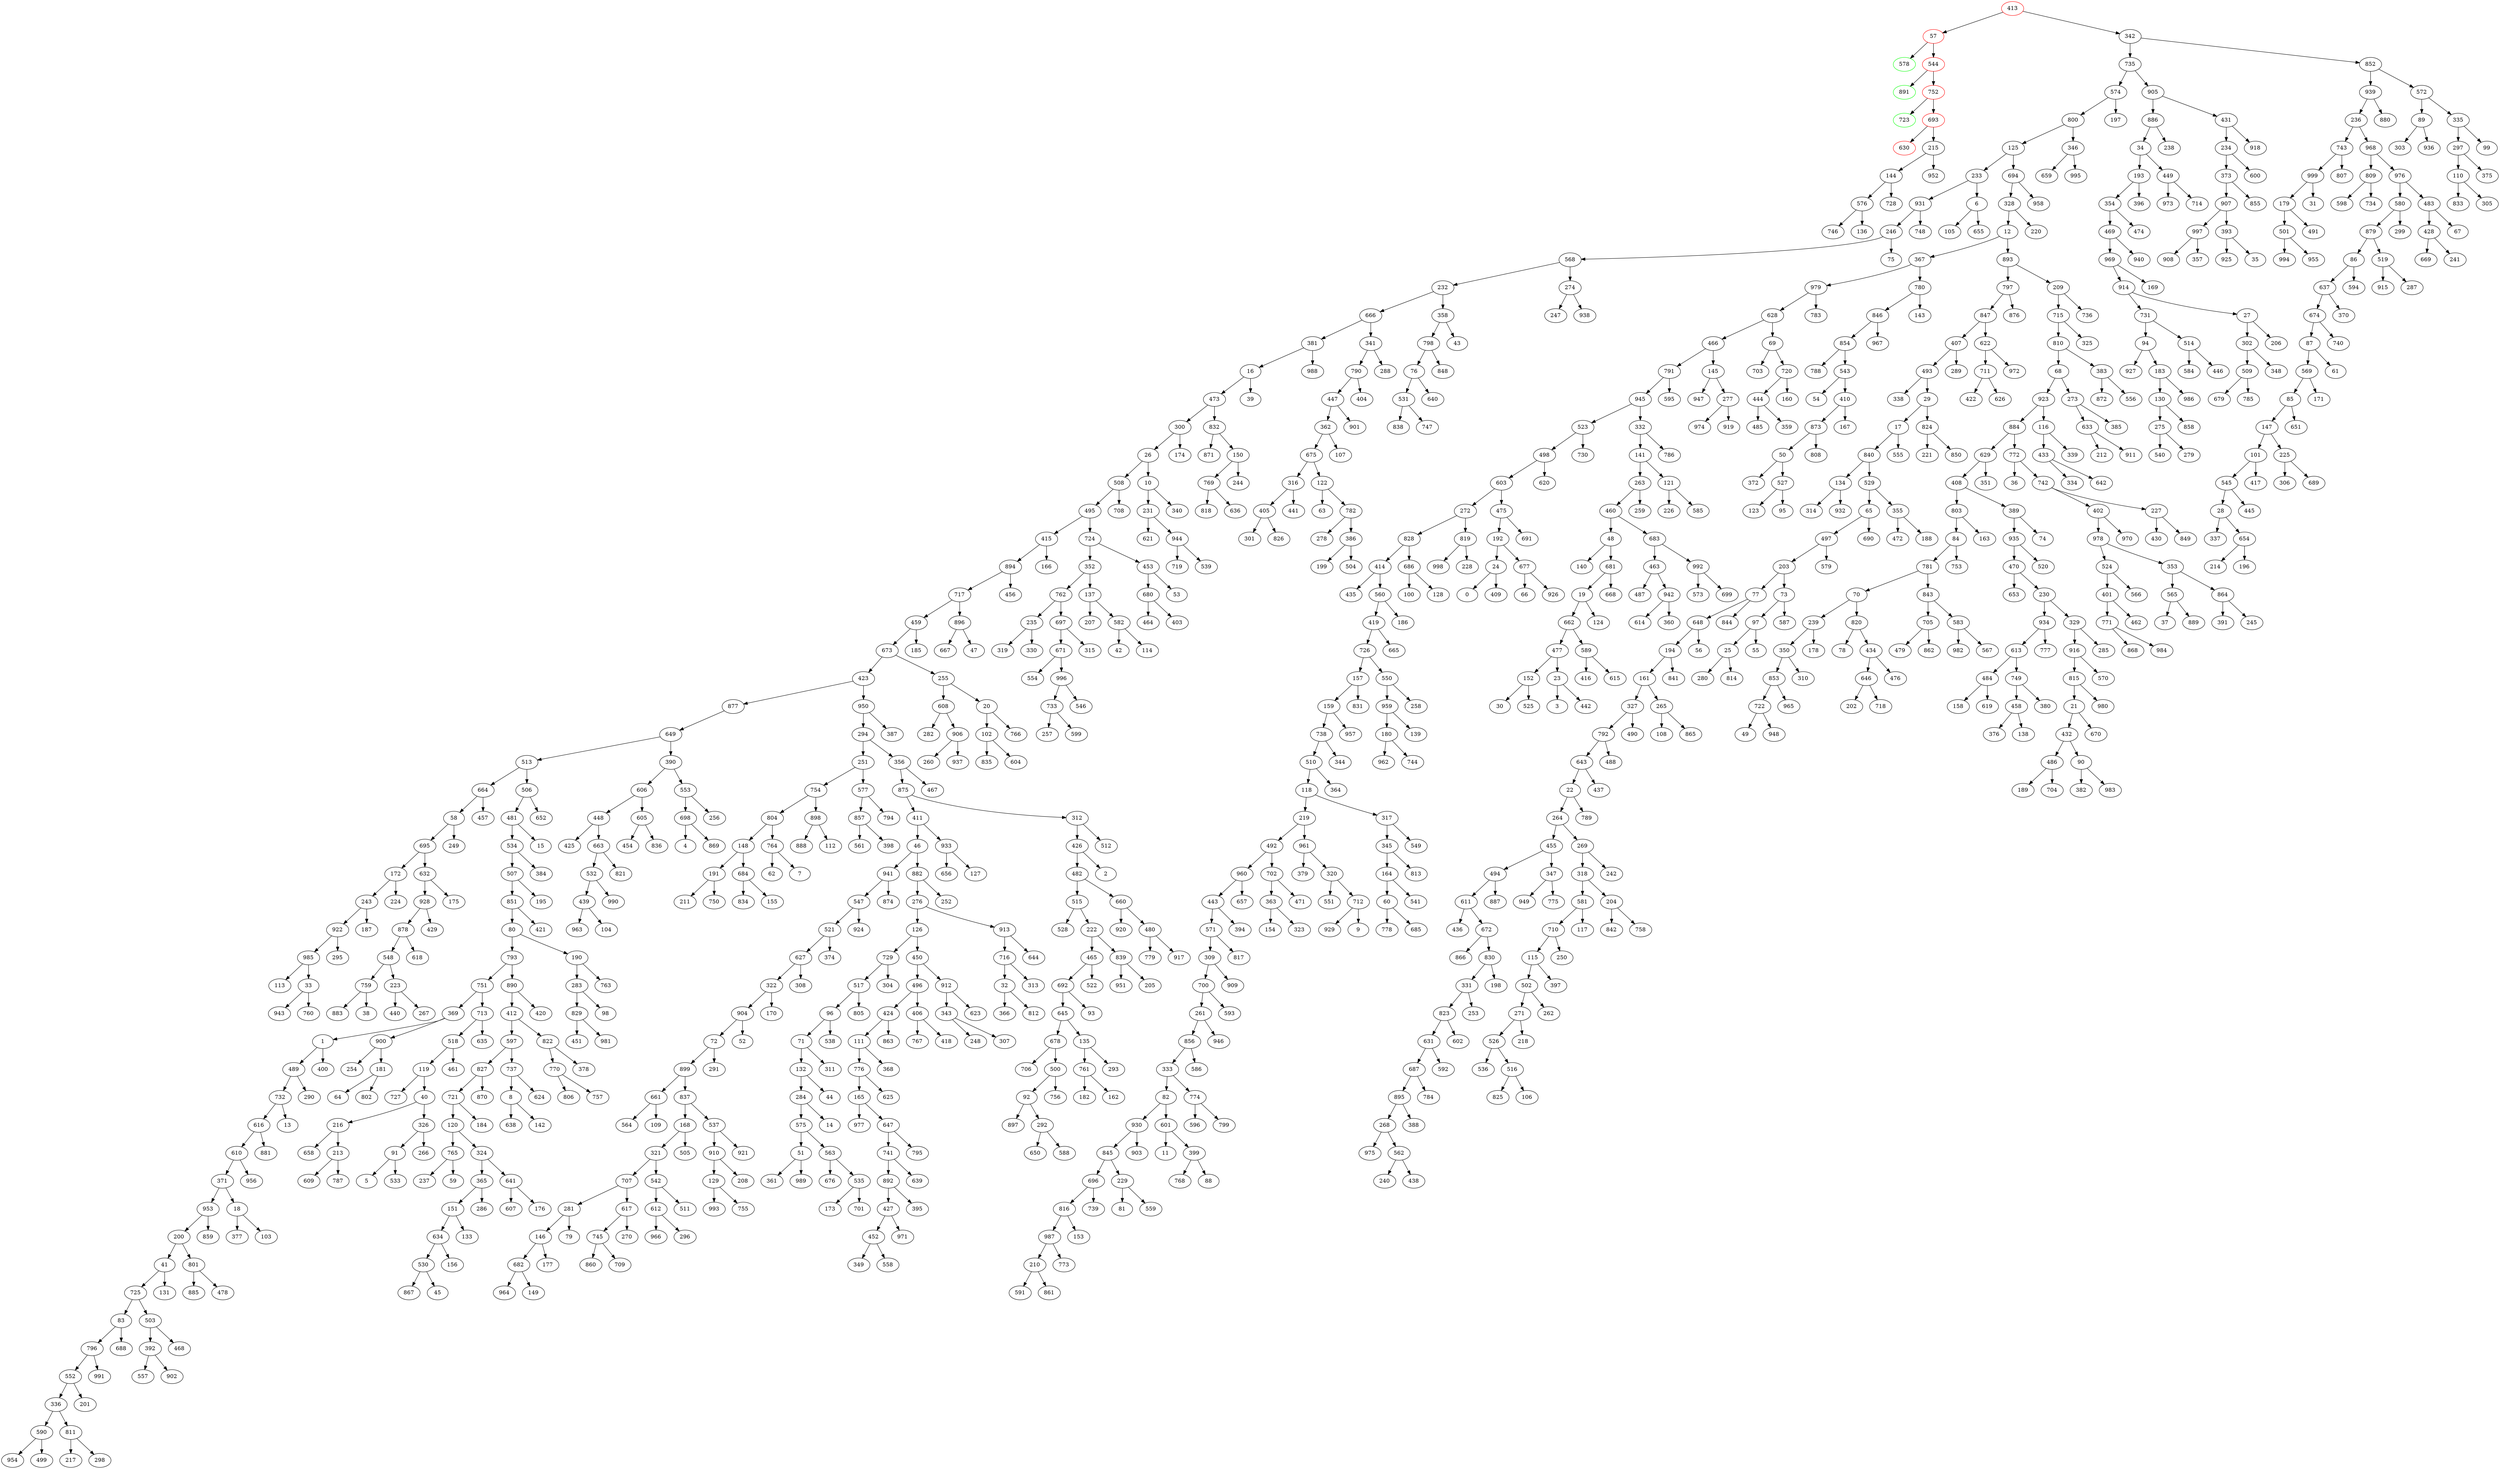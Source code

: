 digraph graph_name {
edge [style = "solid"];node [color = "#000000"];413 [color="#00FF00"] ;
57 [color="#00FF00"] ;
578 [color="#00FF00"] ;
544 [color="#00FF00"] ;
891 [color="#00FF00"] ;
752 [color="#00FF00"] ;
723 [color="#00FF00"] ;
693 [color="#00FF00"] ;
630 [color="#00FF00"] ;
413 [color="#FF0000"] ;
57 [color="#FF0000"] ;
544 [color="#FF0000"] ;
752 [color="#FF0000"] ;
693 [color="#FF0000"] ;
630 [color="#FF0000"] ;
413 -> 342 ;
342 -> 735 ;
735 -> 574 ;
574 -> 800 ;
800 -> 125 ;
125 -> 233 ;
233 -> 931 ;
931 -> 246 ;
246 -> 568 ;
568 -> 232 ;
232 -> 666 ;
666 -> 381 ;
381 -> 16 ;
16 -> 473 ;
473 -> 300 ;
300 -> 26 ;
26 -> 508 ;
508 -> 495 ;
495 -> 415 ;
415 -> 894 ;
894 -> 717 ;
717 -> 459 ;
459 -> 673 ;
673 -> 423 ;
423 -> 877 ;
877 -> 649 ;
649 -> 513 ;
513 -> 664 ;
664 -> 58 ;
58 -> 695 ;
695 -> 172 ;
172 -> 243 ;
243 -> 922 ;
922 -> 985 ;
985 -> 113 ;
985 -> 33 ;
33 -> 943 ;
33 -> 760 ;
922 -> 295 ;
243 -> 187 ;
172 -> 224 ;
695 -> 632 ;
632 -> 928 ;
928 -> 878 ;
878 -> 548 ;
548 -> 759 ;
759 -> 883 ;
759 -> 38 ;
548 -> 223 ;
223 -> 440 ;
223 -> 267 ;
878 -> 618 ;
928 -> 429 ;
632 -> 175 ;
58 -> 249 ;
664 -> 457 ;
513 -> 506 ;
506 -> 481 ;
481 -> 534 ;
534 -> 507 ;
507 -> 851 ;
851 -> 80 ;
80 -> 793 ;
793 -> 751 ;
751 -> 369 ;
369 -> 1 ;
1 -> 489 ;
489 -> 732 ;
732 -> 616 ;
616 -> 610 ;
610 -> 371 ;
371 -> 953 ;
953 -> 200 ;
200 -> 41 ;
41 -> 725 ;
725 -> 83 ;
83 -> 796 ;
796 -> 552 ;
552 -> 336 ;
336 -> 590 ;
590 -> 954 ;
590 -> 499 ;
336 -> 811 ;
811 -> 217 ;
811 -> 298 ;
552 -> 201 ;
796 -> 991 ;
83 -> 688 ;
725 -> 503 ;
503 -> 392 ;
392 -> 557 ;
392 -> 902 ;
503 -> 468 ;
41 -> 131 ;
200 -> 801 ;
801 -> 885 ;
801 -> 478 ;
953 -> 859 ;
371 -> 18 ;
18 -> 377 ;
18 -> 103 ;
610 -> 956 ;
616 -> 881 ;
732 -> 13 ;
489 -> 290 ;
1 -> 400 ;
369 -> 900 ;
900 -> 254 ;
900 -> 181 ;
181 -> 64 ;
181 -> 802 ;
751 -> 713 ;
713 -> 518 ;
518 -> 119 ;
119 -> 727 ;
119 -> 40 ;
40 -> 216 ;
216 -> 658 ;
216 -> 213 ;
213 -> 609 ;
213 -> 787 ;
40 -> 326 ;
326 -> 91 ;
91 -> 5 ;
91 -> 533 ;
326 -> 266 ;
518 -> 461 ;
713 -> 635 ;
793 -> 890 ;
890 -> 412 ;
412 -> 597 ;
597 -> 827 ;
827 -> 721 ;
721 -> 120 ;
120 -> 765 ;
765 -> 237 ;
765 -> 59 ;
120 -> 324 ;
324 -> 365 ;
365 -> 151 ;
151 -> 634 ;
634 -> 530 ;
530 -> 867 ;
530 -> 45 ;
634 -> 156 ;
151 -> 133 ;
365 -> 286 ;
324 -> 641 ;
641 -> 607 ;
641 -> 176 ;
721 -> 184 ;
827 -> 870 ;
597 -> 737 ;
737 -> 8 ;
8 -> 638 ;
8 -> 142 ;
737 -> 624 ;
412 -> 822 ;
822 -> 770 ;
770 -> 806 ;
770 -> 757 ;
822 -> 378 ;
890 -> 420 ;
80 -> 190 ;
190 -> 283 ;
283 -> 829 ;
829 -> 451 ;
829 -> 981 ;
283 -> 98 ;
190 -> 763 ;
851 -> 421 ;
507 -> 195 ;
534 -> 384 ;
481 -> 15 ;
506 -> 652 ;
649 -> 390 ;
390 -> 606 ;
606 -> 448 ;
448 -> 425 ;
448 -> 663 ;
663 -> 532 ;
532 -> 439 ;
439 -> 963 ;
439 -> 104 ;
532 -> 990 ;
663 -> 821 ;
606 -> 605 ;
605 -> 454 ;
605 -> 836 ;
390 -> 553 ;
553 -> 698 ;
698 -> 4 ;
698 -> 869 ;
553 -> 256 ;
423 -> 950 ;
950 -> 294 ;
294 -> 251 ;
251 -> 754 ;
754 -> 804 ;
804 -> 148 ;
148 -> 191 ;
191 -> 211 ;
191 -> 750 ;
148 -> 684 ;
684 -> 834 ;
684 -> 155 ;
804 -> 764 ;
764 -> 62 ;
764 -> 7 ;
754 -> 898 ;
898 -> 888 ;
898 -> 112 ;
251 -> 577 ;
577 -> 857 ;
857 -> 561 ;
857 -> 398 ;
577 -> 794 ;
294 -> 356 ;
356 -> 875 ;
875 -> 411 ;
411 -> 46 ;
46 -> 941 ;
941 -> 547 ;
547 -> 521 ;
521 -> 627 ;
627 -> 322 ;
322 -> 904 ;
904 -> 72 ;
72 -> 899 ;
899 -> 661 ;
661 -> 564 ;
661 -> 109 ;
899 -> 837 ;
837 -> 168 ;
168 -> 321 ;
321 -> 707 ;
707 -> 281 ;
281 -> 146 ;
146 -> 682 ;
682 -> 964 ;
682 -> 149 ;
146 -> 177 ;
281 -> 79 ;
707 -> 617 ;
617 -> 745 ;
745 -> 860 ;
745 -> 709 ;
617 -> 270 ;
321 -> 542 ;
542 -> 612 ;
612 -> 966 ;
612 -> 296 ;
542 -> 511 ;
168 -> 505 ;
837 -> 537 ;
537 -> 910 ;
910 -> 129 ;
129 -> 993 ;
129 -> 755 ;
910 -> 208 ;
537 -> 921 ;
72 -> 291 ;
904 -> 52 ;
322 -> 170 ;
627 -> 308 ;
521 -> 374 ;
547 -> 924 ;
941 -> 874 ;
46 -> 882 ;
882 -> 276 ;
276 -> 126 ;
126 -> 729 ;
729 -> 517 ;
517 -> 96 ;
96 -> 71 ;
71 -> 132 ;
132 -> 284 ;
284 -> 575 ;
575 -> 51 ;
51 -> 361 ;
51 -> 989 ;
575 -> 563 ;
563 -> 676 ;
563 -> 535 ;
535 -> 173 ;
535 -> 701 ;
284 -> 14 ;
132 -> 44 ;
71 -> 311 ;
96 -> 538 ;
517 -> 805 ;
729 -> 304 ;
126 -> 450 ;
450 -> 496 ;
496 -> 424 ;
424 -> 111 ;
111 -> 776 ;
776 -> 165 ;
165 -> 977 ;
165 -> 647 ;
647 -> 741 ;
741 -> 892 ;
892 -> 427 ;
427 -> 452 ;
452 -> 349 ;
452 -> 558 ;
427 -> 971 ;
892 -> 395 ;
741 -> 639 ;
647 -> 795 ;
776 -> 625 ;
111 -> 368 ;
424 -> 863 ;
496 -> 406 ;
406 -> 767 ;
406 -> 418 ;
450 -> 912 ;
912 -> 343 ;
343 -> 248 ;
343 -> 307 ;
912 -> 623 ;
276 -> 913 ;
913 -> 716 ;
716 -> 32 ;
32 -> 366 ;
32 -> 812 ;
716 -> 313 ;
913 -> 644 ;
882 -> 252 ;
411 -> 933 ;
933 -> 656 ;
933 -> 127 ;
875 -> 312 ;
312 -> 426 ;
426 -> 482 ;
482 -> 515 ;
515 -> 528 ;
515 -> 222 ;
222 -> 465 ;
465 -> 692 ;
692 -> 645 ;
645 -> 678 ;
678 -> 706 ;
678 -> 500 ;
500 -> 92 ;
92 -> 897 ;
92 -> 292 ;
292 -> 650 ;
292 -> 588 ;
500 -> 756 ;
645 -> 135 ;
135 -> 761 ;
761 -> 182 ;
761 -> 162 ;
135 -> 293 ;
692 -> 93 ;
465 -> 522 ;
222 -> 839 ;
839 -> 951 ;
839 -> 205 ;
482 -> 660 ;
660 -> 920 ;
660 -> 480 ;
480 -> 779 ;
480 -> 917 ;
426 -> 2 ;
312 -> 512 ;
356 -> 467 ;
950 -> 387 ;
673 -> 255 ;
255 -> 608 ;
608 -> 282 ;
608 -> 906 ;
906 -> 260 ;
906 -> 937 ;
255 -> 20 ;
20 -> 102 ;
102 -> 835 ;
102 -> 604 ;
20 -> 766 ;
459 -> 185 ;
717 -> 896 ;
896 -> 667 ;
896 -> 47 ;
894 -> 456 ;
415 -> 166 ;
495 -> 724 ;
724 -> 352 ;
352 -> 762 ;
762 -> 235 ;
235 -> 319 ;
235 -> 330 ;
762 -> 697 ;
697 -> 671 ;
671 -> 554 ;
671 -> 996 ;
996 -> 733 ;
733 -> 257 ;
733 -> 599 ;
996 -> 546 ;
697 -> 315 ;
352 -> 137 ;
137 -> 207 ;
137 -> 582 ;
582 -> 42 ;
582 -> 114 ;
724 -> 453 ;
453 -> 680 ;
680 -> 464 ;
680 -> 403 ;
453 -> 53 ;
508 -> 708 ;
26 -> 10 ;
10 -> 231 ;
231 -> 621 ;
231 -> 944 ;
944 -> 719 ;
944 -> 539 ;
10 -> 340 ;
300 -> 174 ;
473 -> 832 ;
832 -> 871 ;
832 -> 150 ;
150 -> 769 ;
769 -> 818 ;
769 -> 636 ;
150 -> 244 ;
16 -> 39 ;
381 -> 988 ;
666 -> 341 ;
341 -> 790 ;
790 -> 447 ;
447 -> 362 ;
362 -> 675 ;
675 -> 316 ;
316 -> 405 ;
405 -> 301 ;
405 -> 826 ;
316 -> 441 ;
675 -> 122 ;
122 -> 63 ;
122 -> 782 ;
782 -> 278 ;
782 -> 386 ;
386 -> 199 ;
386 -> 504 ;
362 -> 107 ;
447 -> 901 ;
790 -> 404 ;
341 -> 288 ;
232 -> 358 ;
358 -> 798 ;
798 -> 76 ;
76 -> 531 ;
531 -> 838 ;
531 -> 747 ;
76 -> 640 ;
798 -> 848 ;
358 -> 43 ;
568 -> 274 ;
274 -> 247 ;
274 -> 938 ;
246 -> 75 ;
931 -> 748 ;
233 -> 6 ;
6 -> 105 ;
6 -> 655 ;
125 -> 694 ;
694 -> 328 ;
328 -> 12 ;
12 -> 367 ;
367 -> 979 ;
979 -> 628 ;
628 -> 466 ;
466 -> 791 ;
791 -> 945 ;
945 -> 523 ;
523 -> 498 ;
498 -> 603 ;
603 -> 272 ;
272 -> 828 ;
828 -> 414 ;
414 -> 435 ;
414 -> 560 ;
560 -> 419 ;
419 -> 726 ;
726 -> 157 ;
157 -> 159 ;
159 -> 738 ;
738 -> 510 ;
510 -> 118 ;
118 -> 219 ;
219 -> 492 ;
492 -> 960 ;
960 -> 443 ;
443 -> 571 ;
571 -> 309 ;
309 -> 700 ;
700 -> 261 ;
261 -> 856 ;
856 -> 333 ;
333 -> 82 ;
82 -> 930 ;
930 -> 845 ;
845 -> 696 ;
696 -> 816 ;
816 -> 987 ;
987 -> 210 ;
210 -> 591 ;
210 -> 861 ;
987 -> 773 ;
816 -> 153 ;
696 -> 739 ;
845 -> 229 ;
229 -> 81 ;
229 -> 559 ;
930 -> 903 ;
82 -> 601 ;
601 -> 11 ;
601 -> 399 ;
399 -> 768 ;
399 -> 88 ;
333 -> 774 ;
774 -> 596 ;
774 -> 799 ;
856 -> 586 ;
261 -> 946 ;
700 -> 593 ;
309 -> 909 ;
571 -> 817 ;
443 -> 394 ;
960 -> 657 ;
492 -> 702 ;
702 -> 363 ;
363 -> 154 ;
363 -> 323 ;
702 -> 471 ;
219 -> 961 ;
961 -> 379 ;
961 -> 320 ;
320 -> 551 ;
320 -> 712 ;
712 -> 929 ;
712 -> 9 ;
118 -> 317 ;
317 -> 345 ;
345 -> 164 ;
164 -> 60 ;
60 -> 778 ;
60 -> 685 ;
164 -> 541 ;
345 -> 813 ;
317 -> 549 ;
510 -> 364 ;
738 -> 344 ;
159 -> 957 ;
157 -> 831 ;
726 -> 550 ;
550 -> 959 ;
959 -> 180 ;
180 -> 962 ;
180 -> 744 ;
959 -> 139 ;
550 -> 258 ;
419 -> 665 ;
560 -> 186 ;
828 -> 686 ;
686 -> 100 ;
686 -> 128 ;
272 -> 819 ;
819 -> 998 ;
819 -> 228 ;
603 -> 475 ;
475 -> 192 ;
192 -> 24 ;
24 -> 0 ;
24 -> 409 ;
192 -> 677 ;
677 -> 66 ;
677 -> 926 ;
475 -> 691 ;
498 -> 620 ;
523 -> 730 ;
945 -> 332 ;
332 -> 141 ;
141 -> 263 ;
263 -> 460 ;
460 -> 48 ;
48 -> 140 ;
48 -> 681 ;
681 -> 19 ;
19 -> 662 ;
662 -> 477 ;
477 -> 152 ;
152 -> 30 ;
152 -> 525 ;
477 -> 23 ;
23 -> 3 ;
23 -> 442 ;
662 -> 589 ;
589 -> 416 ;
589 -> 615 ;
19 -> 124 ;
681 -> 668 ;
460 -> 683 ;
683 -> 463 ;
463 -> 487 ;
463 -> 942 ;
942 -> 614 ;
942 -> 360 ;
683 -> 992 ;
992 -> 573 ;
992 -> 699 ;
263 -> 259 ;
141 -> 121 ;
121 -> 226 ;
121 -> 585 ;
332 -> 786 ;
791 -> 595 ;
466 -> 145 ;
145 -> 947 ;
145 -> 277 ;
277 -> 974 ;
277 -> 919 ;
628 -> 69 ;
69 -> 703 ;
69 -> 720 ;
720 -> 444 ;
444 -> 485 ;
444 -> 359 ;
720 -> 160 ;
979 -> 783 ;
367 -> 780 ;
780 -> 846 ;
846 -> 854 ;
854 -> 788 ;
854 -> 543 ;
543 -> 54 ;
543 -> 410 ;
410 -> 873 ;
873 -> 50 ;
50 -> 372 ;
50 -> 527 ;
527 -> 123 ;
527 -> 95 ;
873 -> 808 ;
410 -> 167 ;
846 -> 967 ;
780 -> 143 ;
12 -> 893 ;
893 -> 797 ;
797 -> 847 ;
847 -> 407 ;
407 -> 493 ;
493 -> 338 ;
493 -> 29 ;
29 -> 17 ;
17 -> 840 ;
840 -> 134 ;
134 -> 314 ;
134 -> 932 ;
840 -> 529 ;
529 -> 65 ;
65 -> 497 ;
497 -> 203 ;
203 -> 77 ;
77 -> 648 ;
648 -> 194 ;
194 -> 161 ;
161 -> 327 ;
327 -> 792 ;
792 -> 643 ;
643 -> 22 ;
22 -> 264 ;
264 -> 455 ;
455 -> 494 ;
494 -> 611 ;
611 -> 436 ;
611 -> 672 ;
672 -> 866 ;
672 -> 830 ;
830 -> 331 ;
331 -> 823 ;
823 -> 631 ;
631 -> 687 ;
687 -> 895 ;
895 -> 268 ;
268 -> 975 ;
268 -> 562 ;
562 -> 240 ;
562 -> 438 ;
895 -> 388 ;
687 -> 784 ;
631 -> 592 ;
823 -> 602 ;
331 -> 253 ;
830 -> 198 ;
494 -> 887 ;
455 -> 347 ;
347 -> 949 ;
347 -> 775 ;
264 -> 269 ;
269 -> 318 ;
318 -> 581 ;
581 -> 710 ;
710 -> 115 ;
115 -> 502 ;
502 -> 271 ;
271 -> 526 ;
526 -> 536 ;
526 -> 516 ;
516 -> 825 ;
516 -> 106 ;
271 -> 218 ;
502 -> 262 ;
115 -> 397 ;
710 -> 250 ;
581 -> 117 ;
318 -> 204 ;
204 -> 842 ;
204 -> 758 ;
269 -> 242 ;
22 -> 789 ;
643 -> 437 ;
792 -> 488 ;
327 -> 490 ;
161 -> 265 ;
265 -> 108 ;
265 -> 865 ;
194 -> 841 ;
648 -> 56 ;
77 -> 844 ;
203 -> 73 ;
73 -> 97 ;
97 -> 25 ;
25 -> 280 ;
25 -> 814 ;
97 -> 55 ;
73 -> 587 ;
497 -> 579 ;
65 -> 690 ;
529 -> 355 ;
355 -> 472 ;
355 -> 188 ;
17 -> 555 ;
29 -> 824 ;
824 -> 221 ;
824 -> 850 ;
407 -> 289 ;
847 -> 622 ;
622 -> 711 ;
711 -> 422 ;
711 -> 626 ;
622 -> 972 ;
797 -> 876 ;
893 -> 209 ;
209 -> 715 ;
715 -> 810 ;
810 -> 68 ;
68 -> 923 ;
923 -> 884 ;
884 -> 629 ;
629 -> 408 ;
408 -> 803 ;
803 -> 84 ;
84 -> 781 ;
781 -> 70 ;
70 -> 239 ;
239 -> 350 ;
350 -> 853 ;
853 -> 722 ;
722 -> 49 ;
722 -> 948 ;
853 -> 965 ;
350 -> 310 ;
239 -> 178 ;
70 -> 820 ;
820 -> 78 ;
820 -> 434 ;
434 -> 646 ;
646 -> 202 ;
646 -> 718 ;
434 -> 476 ;
781 -> 843 ;
843 -> 705 ;
705 -> 479 ;
705 -> 862 ;
843 -> 583 ;
583 -> 982 ;
583 -> 567 ;
84 -> 753 ;
803 -> 163 ;
408 -> 389 ;
389 -> 935 ;
935 -> 470 ;
470 -> 653 ;
470 -> 230 ;
230 -> 934 ;
934 -> 613 ;
613 -> 484 ;
484 -> 158 ;
484 -> 619 ;
613 -> 749 ;
749 -> 458 ;
458 -> 376 ;
458 -> 138 ;
749 -> 380 ;
934 -> 777 ;
230 -> 329 ;
329 -> 916 ;
916 -> 815 ;
815 -> 21 ;
21 -> 432 ;
432 -> 486 ;
486 -> 189 ;
486 -> 704 ;
432 -> 90 ;
90 -> 382 ;
90 -> 983 ;
21 -> 670 ;
815 -> 980 ;
916 -> 570 ;
329 -> 285 ;
935 -> 520 ;
389 -> 74 ;
629 -> 351 ;
884 -> 772 ;
772 -> 36 ;
772 -> 742 ;
742 -> 402 ;
402 -> 978 ;
978 -> 524 ;
524 -> 401 ;
401 -> 771 ;
771 -> 868 ;
771 -> 984 ;
401 -> 462 ;
524 -> 566 ;
978 -> 353 ;
353 -> 565 ;
565 -> 37 ;
565 -> 889 ;
353 -> 864 ;
864 -> 391 ;
864 -> 245 ;
402 -> 970 ;
742 -> 227 ;
227 -> 430 ;
227 -> 849 ;
923 -> 116 ;
116 -> 433 ;
433 -> 334 ;
433 -> 642 ;
116 -> 339 ;
68 -> 273 ;
273 -> 633 ;
633 -> 212 ;
633 -> 911 ;
273 -> 385 ;
810 -> 383 ;
383 -> 872 ;
383 -> 556 ;
715 -> 325 ;
209 -> 736 ;
328 -> 220 ;
694 -> 958 ;
800 -> 346 ;
346 -> 659 ;
346 -> 995 ;
574 -> 197 ;
735 -> 905 ;
905 -> 886 ;
886 -> 34 ;
34 -> 193 ;
193 -> 354 ;
354 -> 469 ;
469 -> 969 ;
969 -> 914 ;
914 -> 731 ;
731 -> 94 ;
94 -> 927 ;
94 -> 183 ;
183 -> 130 ;
130 -> 275 ;
275 -> 540 ;
275 -> 279 ;
130 -> 858 ;
183 -> 986 ;
731 -> 514 ;
514 -> 584 ;
514 -> 446 ;
914 -> 27 ;
27 -> 302 ;
302 -> 509 ;
509 -> 679 ;
509 -> 785 ;
302 -> 348 ;
27 -> 206 ;
969 -> 169 ;
469 -> 940 ;
354 -> 474 ;
193 -> 396 ;
34 -> 449 ;
449 -> 973 ;
449 -> 714 ;
886 -> 238 ;
905 -> 431 ;
431 -> 234 ;
234 -> 373 ;
373 -> 907 ;
907 -> 997 ;
997 -> 908 ;
997 -> 357 ;
907 -> 393 ;
393 -> 925 ;
393 -> 35 ;
373 -> 855 ;
234 -> 600 ;
431 -> 918 ;
342 -> 852 ;
852 -> 939 ;
939 -> 236 ;
236 -> 743 ;
743 -> 999 ;
999 -> 179 ;
179 -> 501 ;
501 -> 994 ;
501 -> 955 ;
179 -> 491 ;
999 -> 31 ;
743 -> 807 ;
236 -> 968 ;
968 -> 809 ;
809 -> 598 ;
809 -> 734 ;
968 -> 976 ;
976 -> 580 ;
580 -> 879 ;
879 -> 86 ;
86 -> 637 ;
637 -> 674 ;
674 -> 87 ;
87 -> 569 ;
569 -> 85 ;
85 -> 147 ;
147 -> 101 ;
101 -> 545 ;
545 -> 28 ;
28 -> 337 ;
28 -> 654 ;
654 -> 214 ;
654 -> 196 ;
545 -> 445 ;
101 -> 417 ;
147 -> 225 ;
225 -> 306 ;
225 -> 689 ;
85 -> 651 ;
569 -> 171 ;
87 -> 61 ;
674 -> 740 ;
637 -> 370 ;
86 -> 594 ;
879 -> 519 ;
519 -> 915 ;
519 -> 287 ;
580 -> 299 ;
976 -> 483 ;
483 -> 428 ;
428 -> 669 ;
428 -> 241 ;
483 -> 67 ;
939 -> 880 ;
852 -> 572 ;
572 -> 89 ;
89 -> 303 ;
89 -> 936 ;
572 -> 335 ;
335 -> 297 ;
297 -> 110 ;
110 -> 833 ;
110 -> 305 ;
297 -> 375 ;
335 -> 99 ;
413 -> 57 ;
57 -> 544 ;
544 -> 752 ;
752 -> 693 ;
693 -> 215 ;
215 -> 144 ;
144 -> 576 ;
576 -> 746 ;
576 -> 136 ;
144 -> 728 ;
215 -> 952 ;
693 -> 630 ;
752 -> 723 ;
544 -> 891 ;
57 -> 578 ;
}

